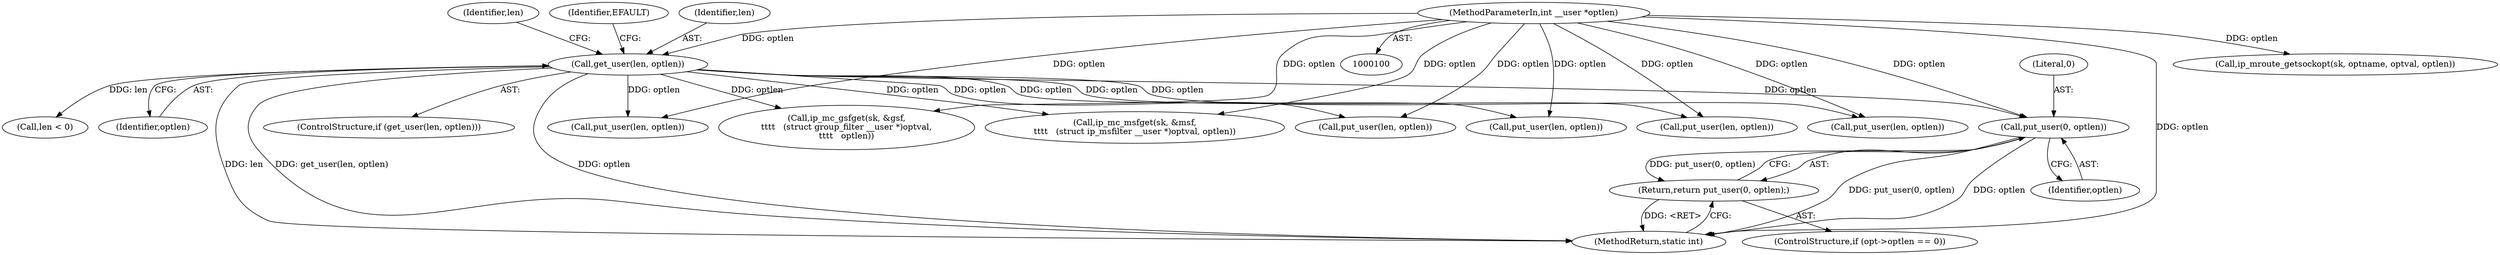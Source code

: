 digraph "0_linux_f6d8bd051c391c1c0458a30b2a7abcd939329259_25@pointer" {
"1000189" [label="(Call,put_user(0, optlen))"];
"1000131" [label="(Call,get_user(len, optlen))"];
"1000105" [label="(MethodParameterIn,int __user *optlen)"];
"1000188" [label="(Return,return put_user(0, optlen);)"];
"1000139" [label="(Identifier,len)"];
"1000182" [label="(ControlStructure,if (opt->optlen == 0))"];
"1000188" [label="(Return,return put_user(0, optlen);)"];
"1000191" [label="(Identifier,optlen)"];
"1000681" [label="(Call,put_user(len, optlen))"];
"1000603" [label="(Call,put_user(len, optlen))"];
"1000130" [label="(ControlStructure,if (get_user(len, optlen)))"];
"1000485" [label="(Call,ip_mc_gsfget(sk, &gsf,\n\t\t\t\t   (struct group_filter __user *)optval,\n\t\t\t\t   optlen))"];
"1000698" [label="(MethodReturn,static int)"];
"1000189" [label="(Call,put_user(0, optlen))"];
"1000443" [label="(Call,ip_mc_msfget(sk, &msf,\n\t\t\t\t   (struct ip_msfilter __user *)optval, optlen))"];
"1000190" [label="(Literal,0)"];
"1000136" [label="(Identifier,EFAULT)"];
"1000138" [label="(Call,len < 0)"];
"1000396" [label="(Call,put_user(len, optlen))"];
"1000133" [label="(Identifier,optlen)"];
"1000131" [label="(Call,get_user(len, optlen))"];
"1000125" [label="(Call,ip_mroute_getsockopt(sk, optname, optval, optlen))"];
"1000195" [label="(Call,put_user(len, optlen))"];
"1000132" [label="(Identifier,len)"];
"1000105" [label="(MethodParameterIn,int __user *optlen)"];
"1000663" [label="(Call,put_user(len, optlen))"];
"1000189" -> "1000188"  [label="AST: "];
"1000189" -> "1000191"  [label="CFG: "];
"1000190" -> "1000189"  [label="AST: "];
"1000191" -> "1000189"  [label="AST: "];
"1000188" -> "1000189"  [label="CFG: "];
"1000189" -> "1000698"  [label="DDG: put_user(0, optlen)"];
"1000189" -> "1000698"  [label="DDG: optlen"];
"1000189" -> "1000188"  [label="DDG: put_user(0, optlen)"];
"1000131" -> "1000189"  [label="DDG: optlen"];
"1000105" -> "1000189"  [label="DDG: optlen"];
"1000131" -> "1000130"  [label="AST: "];
"1000131" -> "1000133"  [label="CFG: "];
"1000132" -> "1000131"  [label="AST: "];
"1000133" -> "1000131"  [label="AST: "];
"1000136" -> "1000131"  [label="CFG: "];
"1000139" -> "1000131"  [label="CFG: "];
"1000131" -> "1000698"  [label="DDG: len"];
"1000131" -> "1000698"  [label="DDG: optlen"];
"1000131" -> "1000698"  [label="DDG: get_user(len, optlen)"];
"1000105" -> "1000131"  [label="DDG: optlen"];
"1000131" -> "1000138"  [label="DDG: len"];
"1000131" -> "1000195"  [label="DDG: optlen"];
"1000131" -> "1000396"  [label="DDG: optlen"];
"1000131" -> "1000443"  [label="DDG: optlen"];
"1000131" -> "1000485"  [label="DDG: optlen"];
"1000131" -> "1000603"  [label="DDG: optlen"];
"1000131" -> "1000663"  [label="DDG: optlen"];
"1000131" -> "1000681"  [label="DDG: optlen"];
"1000105" -> "1000100"  [label="AST: "];
"1000105" -> "1000698"  [label="DDG: optlen"];
"1000105" -> "1000125"  [label="DDG: optlen"];
"1000105" -> "1000195"  [label="DDG: optlen"];
"1000105" -> "1000396"  [label="DDG: optlen"];
"1000105" -> "1000443"  [label="DDG: optlen"];
"1000105" -> "1000485"  [label="DDG: optlen"];
"1000105" -> "1000603"  [label="DDG: optlen"];
"1000105" -> "1000663"  [label="DDG: optlen"];
"1000105" -> "1000681"  [label="DDG: optlen"];
"1000188" -> "1000182"  [label="AST: "];
"1000698" -> "1000188"  [label="CFG: "];
"1000188" -> "1000698"  [label="DDG: <RET>"];
}
